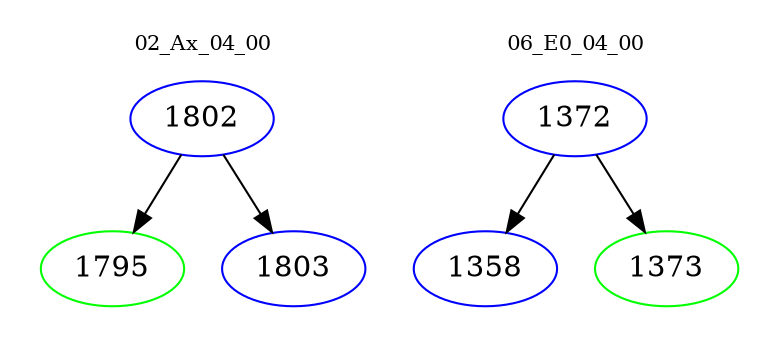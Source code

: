 digraph{
subgraph cluster_0 {
color = white
label = "02_Ax_04_00";
fontsize=10;
T0_1802 [label="1802", color="blue"]
T0_1802 -> T0_1795 [color="black"]
T0_1795 [label="1795", color="green"]
T0_1802 -> T0_1803 [color="black"]
T0_1803 [label="1803", color="blue"]
}
subgraph cluster_1 {
color = white
label = "06_E0_04_00";
fontsize=10;
T1_1372 [label="1372", color="blue"]
T1_1372 -> T1_1358 [color="black"]
T1_1358 [label="1358", color="blue"]
T1_1372 -> T1_1373 [color="black"]
T1_1373 [label="1373", color="green"]
}
}
